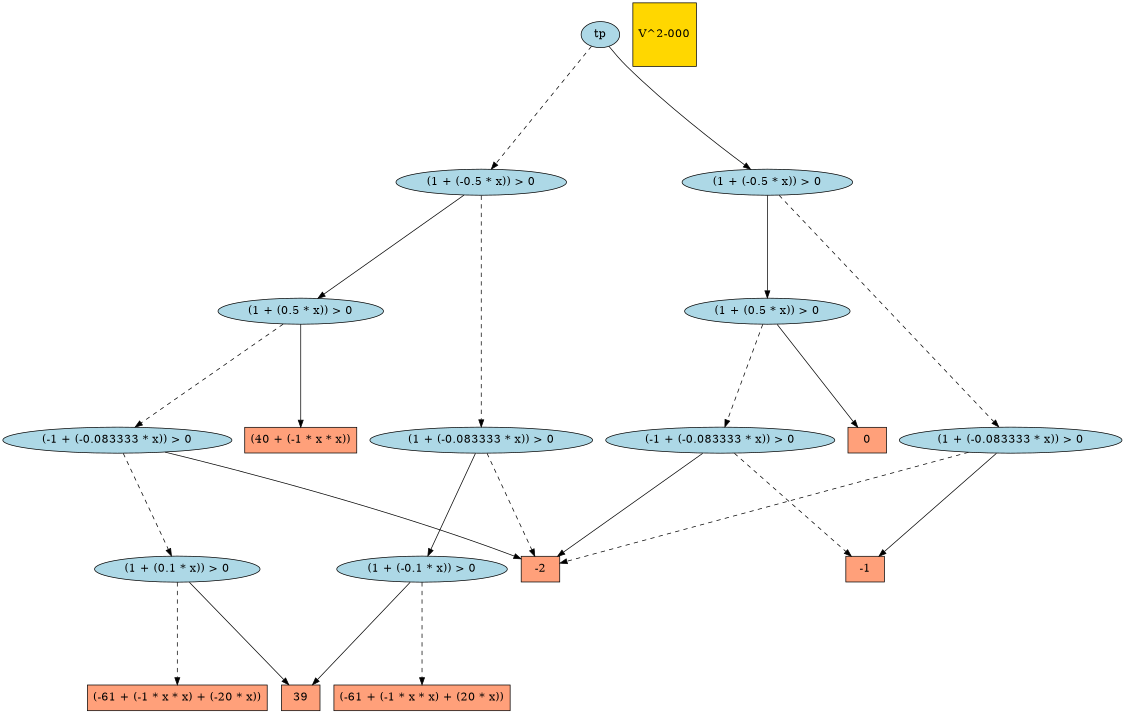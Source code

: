 digraph G { 
graph [ fontname = "Helvetica",fontsize="16",ratio = "auto",
        size="7.5,10",ranksep="2.00" ];
node [fontsize="16"];
"763" [label="(1 + (0.5 * x)) > 0",fillcolor=lightblue,color=black,shape=ellipse,style=filled];
"764" [label="(1 + (-0.5 * x)) > 0",fillcolor=lightblue,color=black,shape=ellipse,style=filled];
"941" [label="(1 + (-0.5 * x)) > 0",fillcolor=lightblue,color=black,shape=ellipse,style=filled];
"942" [label="tp",fillcolor=lightblue,color=black,shape=ellipse,style=filled];
"930" [label="(1 + (0.5 * x)) > 0",fillcolor=lightblue,color=black,shape=ellipse,style=filled];
"304" [label="(-61 + (-1 * x * x) + (-20 * x))",fillcolor=lightsalmon,color=black,shape=box,style=filled];
"475" [label="(1 + (0.1 * x)) > 0",fillcolor=lightblue,color=black,shape=ellipse,style=filled];
"921" [label="(-1 + (-0.083333 * x)) > 0",fillcolor=lightblue,color=black,shape=ellipse,style=filled];
"12" [label="-1",fillcolor=lightsalmon,color=black,shape=box,style=filled];
"747" [label="(-1 + (-0.083333 * x)) > 0",fillcolor=lightblue,color=black,shape=ellipse,style=filled];
"1" [label="0",fillcolor=lightsalmon,color=black,shape=box,style=filled];
"287" [label="(-61 + (-1 * x * x) + (20 * x))",fillcolor=lightsalmon,color=black,shape=box,style=filled];
"458" [label="(1 + (-0.1 * x)) > 0",fillcolor=lightblue,color=black,shape=ellipse,style=filled];
"160" [label="-2",fillcolor=lightsalmon,color=black,shape=box,style=filled];
"884" [label="(1 + (-0.083333 * x)) > 0",fillcolor=lightblue,color=black,shape=ellipse,style=filled];
"8" [label="(40 + (-1 * x * x))",fillcolor=lightsalmon,color=black,shape=box,style=filled];
"561" [label="(1 + (-0.083333 * x)) > 0",fillcolor=lightblue,color=black,shape=ellipse,style=filled];
"267" [label="39",fillcolor=lightsalmon,color=black,shape=box,style=filled];
"_temp_" [label="V^2-000",fillcolor=gold1,color=black,shape=square,style=filled];
"763" -> "747" [color=black,style=dashed];
"763" -> "8" [color=black,style=solid];
"764" -> "763" [color=black,style=solid];
"764" -> "561" [color=black,style=dashed];
"941" -> "930" [color=black,style=solid];
"941" -> "884" [color=black,style=dashed];
"942" -> "764" [color=black,style=dashed];
"942" -> "941" [color=black,style=solid];
"930" -> "1" [color=black,style=solid];
"930" -> "921" [color=black,style=dashed];
"475" -> "304" [color=black,style=dashed];
"475" -> "267" [color=black,style=solid];
"921" -> "160" [color=black,style=solid];
"921" -> "12" [color=black,style=dashed];
"747" -> "160" [color=black,style=solid];
"747" -> "475" [color=black,style=dashed];
"458" -> "287" [color=black,style=dashed];
"458" -> "267" [color=black,style=solid];
"884" -> "160" [color=black,style=dashed];
"884" -> "12" [color=black,style=solid];
"561" -> "458" [color=black,style=solid];
"561" -> "160" [color=black,style=dashed];
}
